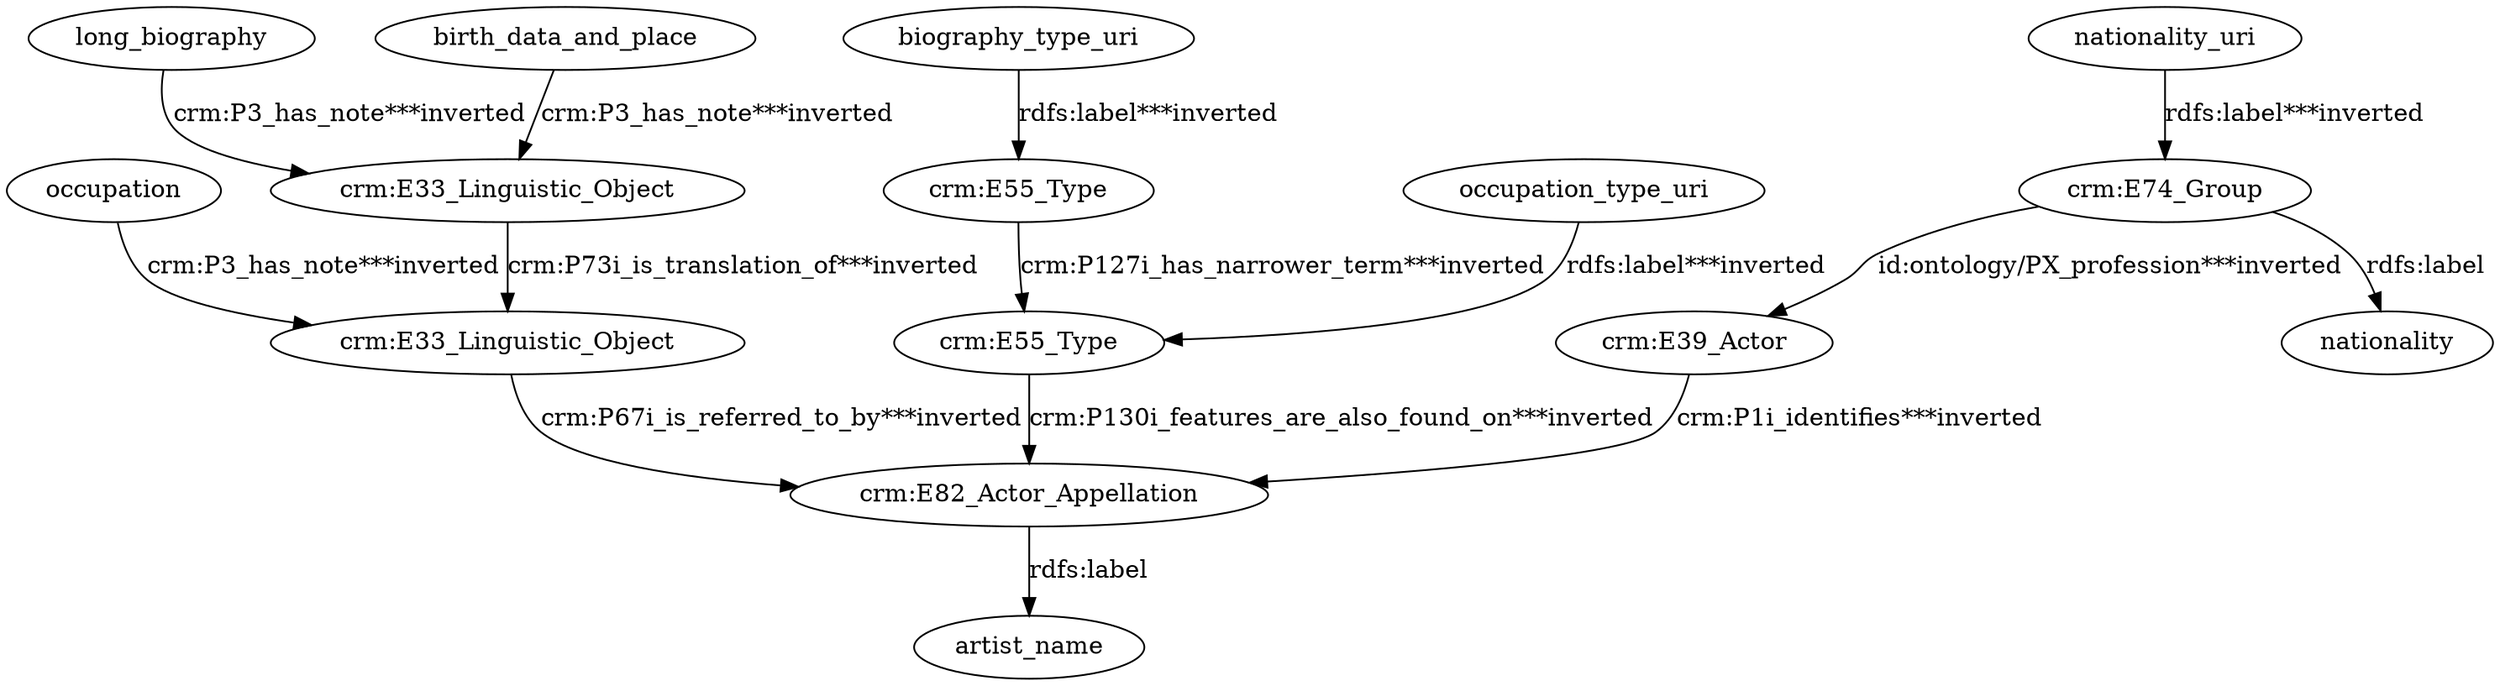 digraph {
  biography_type_uri [type=attribute_name,label=biography_type_uri]
  "crm:E55_Type1" [type=class_uri,label="crm:E55_Type"]
  birth_data_and_place [type=attribute_name,label=birth_data_and_place]
  "crm:E33_Linguistic_Object1" [type=class_uri,label="crm:E33_Linguistic_Object"]
  "crm:E33_Linguistic_Object2" [type=class_uri,label="crm:E33_Linguistic_Object"]
  "crm:E82_Actor_Appellation1" [type=class_uri,label="crm:E82_Actor_Appellation"]
  "crm:E39_Actor" [type=class_uri,label="crm:E39_Actor"]
  "crm:E55_Type2" [type=class_uri,label="crm:E55_Type"]
  "crm:E74_Group1" [type=class_uri,label="crm:E74_Group"]
  nationality [type=attribute_name,label=nationality]
  artist_name [type=attribute_name,label=artist_name]
  long_biography [type=attribute_name,label=long_biography]
  nationality_uri [type=attribute_name,label=nationality_uri]
  occupation [type=attribute_name,label=occupation]
  occupation_type_uri [type=attribute_name,label=occupation_type_uri]
  biography_type_uri -> "crm:E55_Type1" [type=st_property_uri,label="rdfs:label***inverted",weight=1]
  birth_data_and_place -> "crm:E33_Linguistic_Object1" [type=st_property_uri,label="crm:P3_has_note***inverted",weight=1]
  "crm:E33_Linguistic_Object1" -> "crm:E33_Linguistic_Object2" [type=direct_property_uri,label="crm:P73i_is_translation_of***inverted",weight=1]
  "crm:E33_Linguistic_Object2" -> "crm:E82_Actor_Appellation1" [type=inherited,label="crm:P67i_is_referred_to_by***inverted",weight=4]
  "crm:E39_Actor" -> "crm:E82_Actor_Appellation1" [type=inherited,label="crm:P1i_identifies***inverted",weight=4]
  "crm:E55_Type1" -> "crm:E55_Type2" [type=direct_property_uri,label="crm:P127i_has_narrower_term***inverted",weight=1]
  "crm:E55_Type2" -> "crm:E82_Actor_Appellation1" [type=inherited,label="crm:P130i_features_are_also_found_on***inverted",weight=4]
  "crm:E74_Group1" -> "crm:E39_Actor" [type=direct_property_uri,label="id:ontology/PX_profession***inverted",weight=1]
  "crm:E74_Group1" -> nationality [label="rdfs:label",type=st_property_uri]
  "crm:E82_Actor_Appellation1" -> artist_name [label="rdfs:label",type=st_property_uri]
  long_biography -> "crm:E33_Linguistic_Object1" [type=st_property_uri,label="crm:P3_has_note***inverted",weight=1]
  nationality_uri -> "crm:E74_Group1" [type=st_property_uri,label="rdfs:label***inverted",weight=1]
  occupation -> "crm:E33_Linguistic_Object2" [type=st_property_uri,label="crm:P3_has_note***inverted",weight=1]
  occupation_type_uri -> "crm:E55_Type2" [type=st_property_uri,label="rdfs:label***inverted",weight=1]
}
